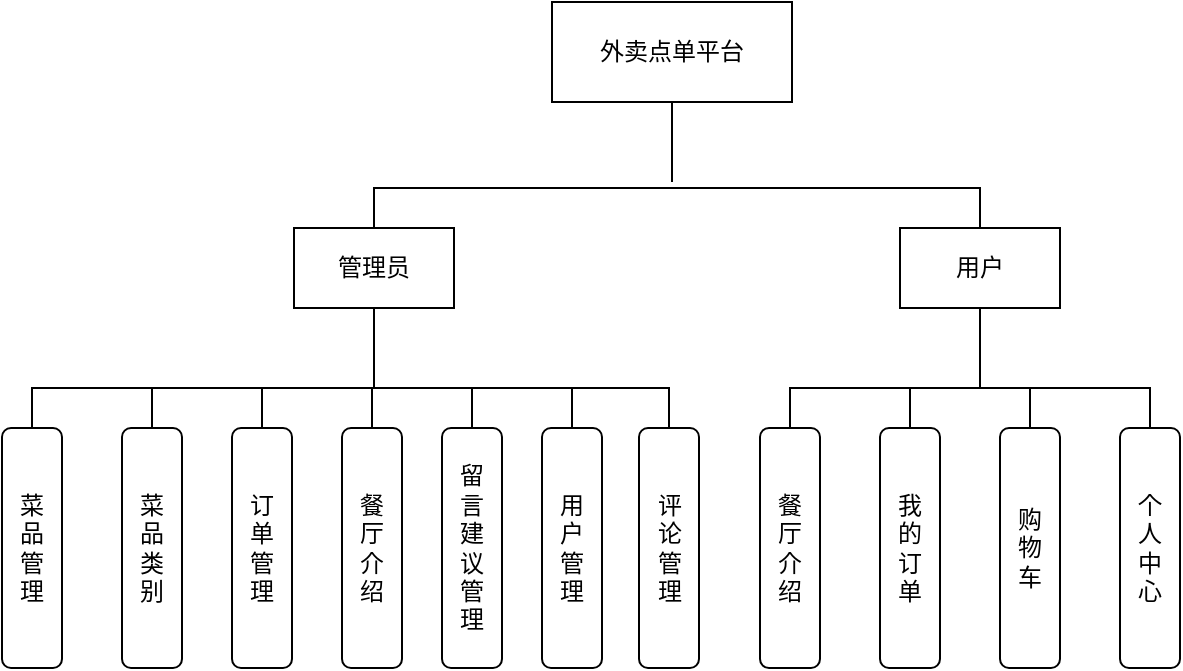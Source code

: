 <mxfile version="26.1.3">
  <diagram name="Page-1" id="JHV74EESAGVAJMFI_ccz">
    <mxGraphModel dx="880" dy="468" grid="0" gridSize="10" guides="1" tooltips="1" connect="1" arrows="1" fold="1" page="1" pageScale="1" pageWidth="827" pageHeight="1169" math="0" shadow="0">
      <root>
        <mxCell id="0" />
        <mxCell id="1" parent="0" />
        <mxCell id="zwk8hmQ4Gzmi6fZlgGOX-1" style="edgeStyle=orthogonalEdgeStyle;rounded=0;orthogonalLoop=1;jettySize=auto;html=1;endArrow=none;startFill=0;" edge="1" parent="1" source="zwk8hmQ4Gzmi6fZlgGOX-2">
          <mxGeometry relative="1" as="geometry">
            <mxPoint x="400" y="180" as="targetPoint" />
          </mxGeometry>
        </mxCell>
        <mxCell id="zwk8hmQ4Gzmi6fZlgGOX-2" value="外卖点单平台" style="rounded=0;whiteSpace=wrap;html=1;" vertex="1" parent="1">
          <mxGeometry x="340" y="90" width="120" height="50" as="geometry" />
        </mxCell>
        <mxCell id="zwk8hmQ4Gzmi6fZlgGOX-3" style="edgeStyle=orthogonalEdgeStyle;rounded=0;orthogonalLoop=1;jettySize=auto;html=1;endArrow=none;startFill=0;" edge="1" parent="1">
          <mxGeometry relative="1" as="geometry">
            <mxPoint x="251" y="283" as="targetPoint" />
            <mxPoint x="251" y="233" as="sourcePoint" />
          </mxGeometry>
        </mxCell>
        <mxCell id="zwk8hmQ4Gzmi6fZlgGOX-4" style="edgeStyle=orthogonalEdgeStyle;rounded=0;orthogonalLoop=1;jettySize=auto;html=1;entryX=0.5;entryY=0;entryDx=0;entryDy=0;exitX=0.5;exitY=0;exitDx=0;exitDy=0;endArrow=none;startFill=0;" edge="1" parent="1" source="zwk8hmQ4Gzmi6fZlgGOX-5" target="zwk8hmQ4Gzmi6fZlgGOX-7">
          <mxGeometry relative="1" as="geometry" />
        </mxCell>
        <mxCell id="zwk8hmQ4Gzmi6fZlgGOX-5" value="管理员" style="rounded=0;whiteSpace=wrap;html=1;" vertex="1" parent="1">
          <mxGeometry x="211" y="203" width="80" height="40" as="geometry" />
        </mxCell>
        <mxCell id="zwk8hmQ4Gzmi6fZlgGOX-6" style="edgeStyle=orthogonalEdgeStyle;rounded=0;orthogonalLoop=1;jettySize=auto;html=1;endArrow=none;startFill=0;" edge="1" parent="1" source="zwk8hmQ4Gzmi6fZlgGOX-7">
          <mxGeometry relative="1" as="geometry">
            <mxPoint x="554" y="283" as="targetPoint" />
          </mxGeometry>
        </mxCell>
        <mxCell id="zwk8hmQ4Gzmi6fZlgGOX-7" value="用户" style="rounded=0;whiteSpace=wrap;html=1;" vertex="1" parent="1">
          <mxGeometry x="514" y="203" width="80" height="40" as="geometry" />
        </mxCell>
        <mxCell id="zwk8hmQ4Gzmi6fZlgGOX-29" style="edgeStyle=orthogonalEdgeStyle;rounded=0;orthogonalLoop=1;jettySize=auto;html=1;entryX=0.5;entryY=0;entryDx=0;entryDy=0;exitX=0.5;exitY=0;exitDx=0;exitDy=0;endArrow=none;startFill=0;" edge="1" parent="1" source="zwk8hmQ4Gzmi6fZlgGOX-9" target="zwk8hmQ4Gzmi6fZlgGOX-20">
          <mxGeometry relative="1" as="geometry">
            <mxPoint x="77" y="283" as="sourcePoint" />
          </mxGeometry>
        </mxCell>
        <mxCell id="zwk8hmQ4Gzmi6fZlgGOX-9" value="菜&lt;div&gt;品&lt;/div&gt;&lt;div&gt;管&lt;/div&gt;&lt;div&gt;理&lt;/div&gt;" style="rounded=1;whiteSpace=wrap;html=1;" vertex="1" parent="1">
          <mxGeometry x="65" y="303" width="30" height="120" as="geometry" />
        </mxCell>
        <mxCell id="zwk8hmQ4Gzmi6fZlgGOX-10" style="edgeStyle=orthogonalEdgeStyle;rounded=0;orthogonalLoop=1;jettySize=auto;html=1;endArrow=none;startFill=0;" edge="1" parent="1">
          <mxGeometry relative="1" as="geometry">
            <mxPoint x="140" y="283" as="targetPoint" />
            <mxPoint x="140" y="313" as="sourcePoint" />
          </mxGeometry>
        </mxCell>
        <mxCell id="zwk8hmQ4Gzmi6fZlgGOX-11" value="菜&lt;div&gt;品&lt;/div&gt;&lt;div&gt;类&lt;/div&gt;&lt;div&gt;别&lt;/div&gt;" style="rounded=1;whiteSpace=wrap;html=1;" vertex="1" parent="1">
          <mxGeometry x="125" y="303" width="30" height="120" as="geometry" />
        </mxCell>
        <mxCell id="zwk8hmQ4Gzmi6fZlgGOX-12" style="edgeStyle=orthogonalEdgeStyle;rounded=0;orthogonalLoop=1;jettySize=auto;html=1;endArrow=none;startFill=0;" edge="1" parent="1" source="zwk8hmQ4Gzmi6fZlgGOX-13">
          <mxGeometry relative="1" as="geometry">
            <mxPoint x="195" y="283" as="targetPoint" />
          </mxGeometry>
        </mxCell>
        <mxCell id="zwk8hmQ4Gzmi6fZlgGOX-13" value="订&lt;div&gt;单&lt;/div&gt;&lt;div&gt;管&lt;div&gt;理&lt;/div&gt;&lt;/div&gt;" style="rounded=1;whiteSpace=wrap;html=1;" vertex="1" parent="1">
          <mxGeometry x="180" y="303" width="30" height="120" as="geometry" />
        </mxCell>
        <mxCell id="zwk8hmQ4Gzmi6fZlgGOX-14" style="edgeStyle=orthogonalEdgeStyle;rounded=0;orthogonalLoop=1;jettySize=auto;html=1;endArrow=none;startFill=0;" edge="1" parent="1" source="zwk8hmQ4Gzmi6fZlgGOX-15">
          <mxGeometry relative="1" as="geometry">
            <mxPoint x="250" y="283" as="targetPoint" />
          </mxGeometry>
        </mxCell>
        <mxCell id="zwk8hmQ4Gzmi6fZlgGOX-15" value="餐&lt;div&gt;厅&lt;/div&gt;&lt;div&gt;介&lt;/div&gt;&lt;div&gt;绍&lt;/div&gt;" style="rounded=1;whiteSpace=wrap;html=1;" vertex="1" parent="1">
          <mxGeometry x="235" y="303" width="30" height="120" as="geometry" />
        </mxCell>
        <mxCell id="zwk8hmQ4Gzmi6fZlgGOX-16" style="edgeStyle=orthogonalEdgeStyle;rounded=0;orthogonalLoop=1;jettySize=auto;html=1;endArrow=none;startFill=0;" edge="1" parent="1" source="zwk8hmQ4Gzmi6fZlgGOX-17">
          <mxGeometry relative="1" as="geometry">
            <mxPoint x="300" y="283" as="targetPoint" />
          </mxGeometry>
        </mxCell>
        <mxCell id="zwk8hmQ4Gzmi6fZlgGOX-17" value="留&lt;div&gt;言&lt;/div&gt;&lt;div&gt;建&lt;/div&gt;&lt;div&gt;议&lt;/div&gt;&lt;div&gt;管&lt;/div&gt;&lt;div&gt;理&lt;/div&gt;" style="rounded=1;whiteSpace=wrap;html=1;" vertex="1" parent="1">
          <mxGeometry x="285" y="303" width="30" height="120" as="geometry" />
        </mxCell>
        <mxCell id="zwk8hmQ4Gzmi6fZlgGOX-18" style="edgeStyle=orthogonalEdgeStyle;rounded=0;orthogonalLoop=1;jettySize=auto;html=1;endArrow=none;startFill=0;" edge="1" parent="1" source="zwk8hmQ4Gzmi6fZlgGOX-19">
          <mxGeometry relative="1" as="geometry">
            <mxPoint x="350" y="283" as="targetPoint" />
          </mxGeometry>
        </mxCell>
        <mxCell id="zwk8hmQ4Gzmi6fZlgGOX-19" value="用&lt;div&gt;户&lt;/div&gt;&lt;div&gt;管&lt;/div&gt;&lt;div&gt;理&lt;/div&gt;" style="rounded=1;whiteSpace=wrap;html=1;" vertex="1" parent="1">
          <mxGeometry x="335" y="303" width="30" height="120" as="geometry" />
        </mxCell>
        <mxCell id="zwk8hmQ4Gzmi6fZlgGOX-20" value="评&lt;div&gt;论&lt;/div&gt;&lt;div&gt;管&lt;/div&gt;&lt;div&gt;理&lt;/div&gt;" style="rounded=1;whiteSpace=wrap;html=1;" vertex="1" parent="1">
          <mxGeometry x="383.5" y="303" width="30" height="120" as="geometry" />
        </mxCell>
        <mxCell id="zwk8hmQ4Gzmi6fZlgGOX-21" style="edgeStyle=orthogonalEdgeStyle;rounded=0;orthogonalLoop=1;jettySize=auto;html=1;entryX=0.5;entryY=0;entryDx=0;entryDy=0;exitX=0.5;exitY=0;exitDx=0;exitDy=0;endArrow=none;startFill=0;" edge="1" parent="1" source="zwk8hmQ4Gzmi6fZlgGOX-22" target="zwk8hmQ4Gzmi6fZlgGOX-27">
          <mxGeometry relative="1" as="geometry">
            <mxPoint x="454" y="283" as="sourcePoint" />
          </mxGeometry>
        </mxCell>
        <mxCell id="zwk8hmQ4Gzmi6fZlgGOX-22" value="餐&lt;div&gt;厅&lt;/div&gt;&lt;div&gt;介&lt;/div&gt;&lt;div&gt;绍&lt;/div&gt;" style="rounded=1;whiteSpace=wrap;html=1;" vertex="1" parent="1">
          <mxGeometry x="444" y="303" width="30" height="120" as="geometry" />
        </mxCell>
        <mxCell id="zwk8hmQ4Gzmi6fZlgGOX-23" style="edgeStyle=orthogonalEdgeStyle;rounded=0;orthogonalLoop=1;jettySize=auto;html=1;endArrow=none;startFill=0;" edge="1" parent="1" source="zwk8hmQ4Gzmi6fZlgGOX-24">
          <mxGeometry relative="1" as="geometry">
            <mxPoint x="519" y="283" as="targetPoint" />
          </mxGeometry>
        </mxCell>
        <mxCell id="zwk8hmQ4Gzmi6fZlgGOX-24" value="我&lt;div&gt;的&lt;/div&gt;&lt;div&gt;订&lt;/div&gt;&lt;div&gt;单&lt;/div&gt;" style="rounded=1;whiteSpace=wrap;html=1;" vertex="1" parent="1">
          <mxGeometry x="504" y="303" width="30" height="120" as="geometry" />
        </mxCell>
        <mxCell id="zwk8hmQ4Gzmi6fZlgGOX-25" style="edgeStyle=orthogonalEdgeStyle;rounded=0;orthogonalLoop=1;jettySize=auto;html=1;endArrow=none;startFill=0;" edge="1" parent="1" source="zwk8hmQ4Gzmi6fZlgGOX-26">
          <mxGeometry relative="1" as="geometry">
            <mxPoint x="579" y="283" as="targetPoint" />
          </mxGeometry>
        </mxCell>
        <mxCell id="zwk8hmQ4Gzmi6fZlgGOX-26" value="购&lt;div&gt;物&lt;/div&gt;&lt;div&gt;车&lt;/div&gt;" style="rounded=1;whiteSpace=wrap;html=1;" vertex="1" parent="1">
          <mxGeometry x="564" y="303" width="30" height="120" as="geometry" />
        </mxCell>
        <mxCell id="zwk8hmQ4Gzmi6fZlgGOX-27" value="个&lt;div&gt;人&lt;/div&gt;&lt;div&gt;中&lt;/div&gt;&lt;div&gt;心&lt;/div&gt;" style="rounded=1;whiteSpace=wrap;html=1;" vertex="1" parent="1">
          <mxGeometry x="624" y="303" width="30" height="120" as="geometry" />
        </mxCell>
      </root>
    </mxGraphModel>
  </diagram>
</mxfile>
